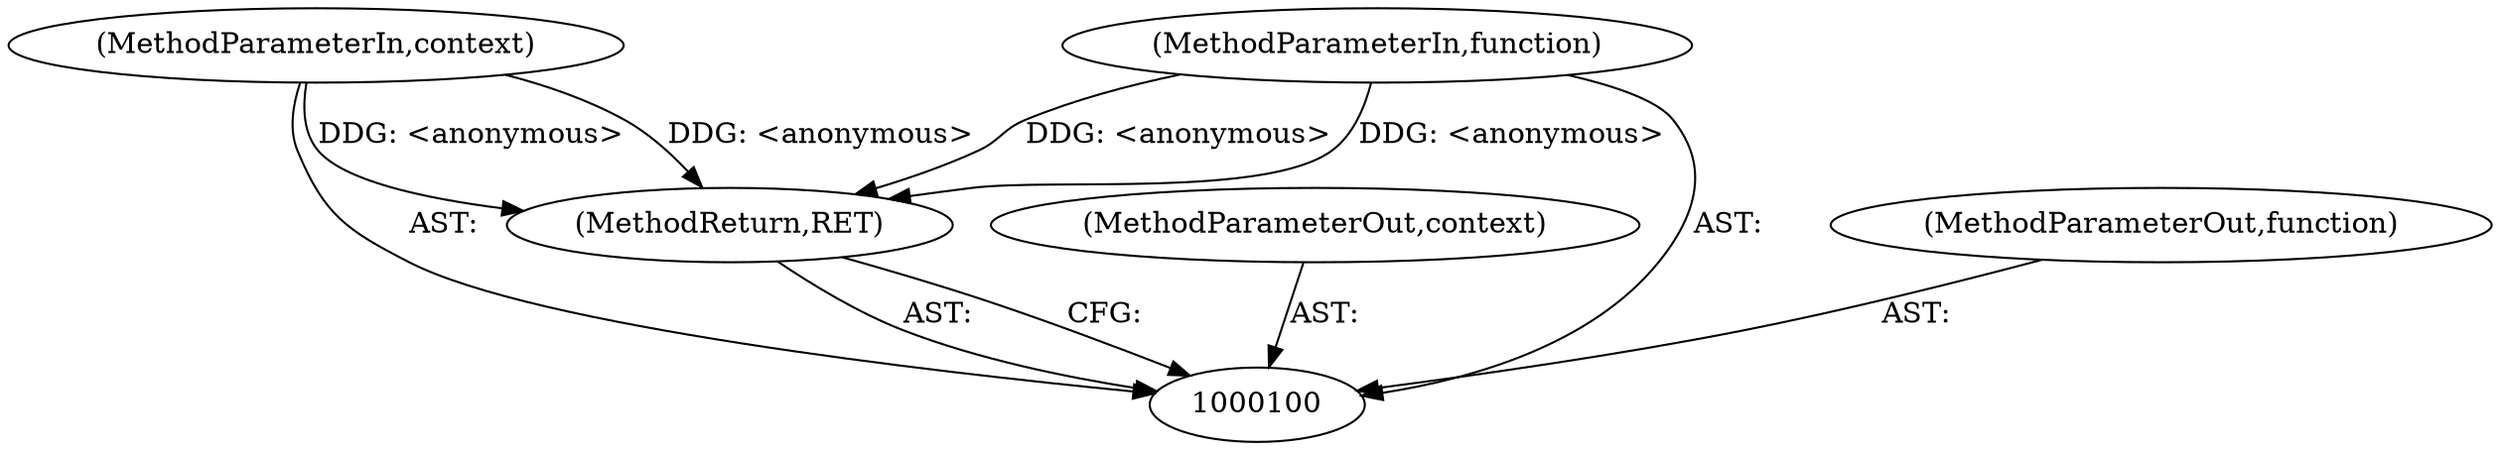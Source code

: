 digraph "0_Chrome_93bc623489bdcfc7e9127614fcfb3258edf3f0f9_5" {
"1000104" [label="(MethodReturn,RET)"];
"1000101" [label="(MethodParameterIn,context)"];
"1000113" [label="(MethodParameterOut,context)"];
"1000102" [label="(MethodParameterIn,function)"];
"1000114" [label="(MethodParameterOut,function)"];
"1000104" -> "1000100"  [label="AST: "];
"1000104" -> "1000100"  [label="CFG: "];
"1000102" -> "1000104"  [label="DDG: <anonymous>"];
"1000101" -> "1000104"  [label="DDG: <anonymous>"];
"1000101" -> "1000100"  [label="AST: "];
"1000101" -> "1000104"  [label="DDG: <anonymous>"];
"1000113" -> "1000100"  [label="AST: "];
"1000102" -> "1000100"  [label="AST: "];
"1000102" -> "1000104"  [label="DDG: <anonymous>"];
"1000114" -> "1000100"  [label="AST: "];
}
